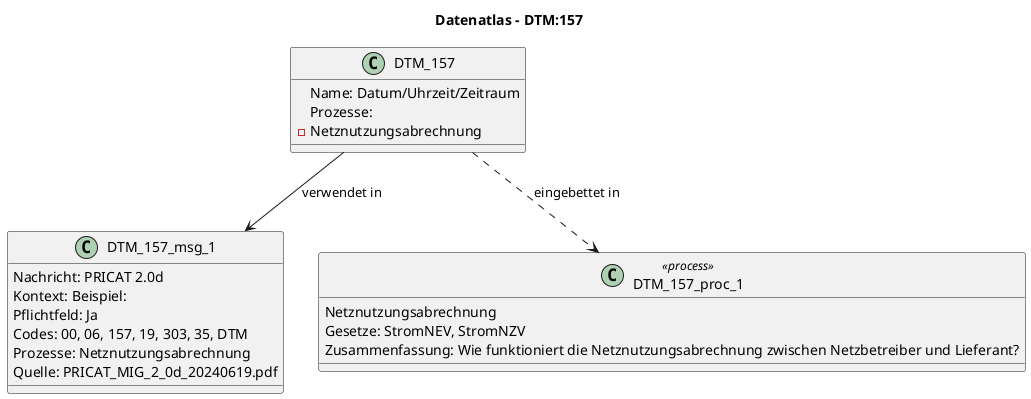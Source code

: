 @startuml
title Datenatlas – DTM:157
class DTM_157 {
  Name: Datum/Uhrzeit/Zeitraum
  Prozesse:
    - Netznutzungsabrechnung
}
class DTM_157_msg_1 {
  Nachricht: PRICAT 2.0d
  Kontext: Beispiel:
  Pflichtfeld: Ja
  Codes: 00, 06, 157, 19, 303, 35, DTM
  Prozesse: Netznutzungsabrechnung
  Quelle: PRICAT_MIG_2_0d_20240619.pdf
}
DTM_157 --> DTM_157_msg_1 : verwendet in
class DTM_157_proc_1 <<process>> {
  Netznutzungsabrechnung
  Gesetze: StromNEV, StromNZV
  Zusammenfassung: Wie funktioniert die Netznutzungsabrechnung zwischen Netzbetreiber und Lieferant?
}
DTM_157 ..> DTM_157_proc_1 : eingebettet in
@enduml